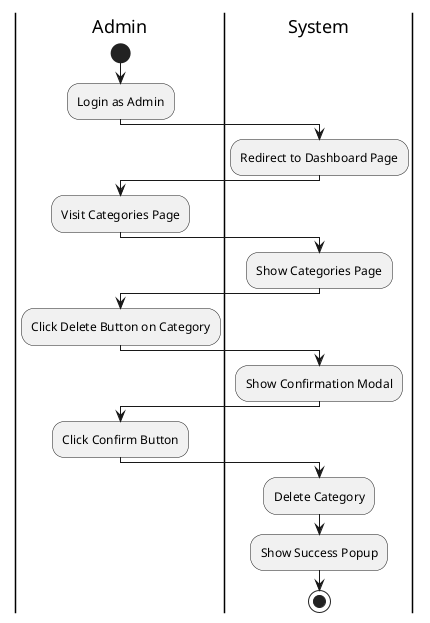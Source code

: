 @startuml DeleteCategory
|Admin|
start
:Login as Admin;
|System|
:Redirect to Dashboard Page;
|Admin|
:Visit Categories Page;
|System|
:Show Categories Page;
|Admin|
:Click Delete Button on Category;
|System|
:Show Confirmation Modal;
|Admin|
:Click Confirm Button;
|System|
:Delete Category;
:Show Success Popup;
stop
@enduml
